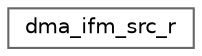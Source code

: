 digraph "Graphical Class Hierarchy"
{
 // LATEX_PDF_SIZE
  bgcolor="transparent";
  edge [fontname=Helvetica,fontsize=10,labelfontname=Helvetica,labelfontsize=10];
  node [fontname=Helvetica,fontsize=10,shape=box,height=0.2,width=0.4];
  rankdir="LR";
  Node0 [id="Node000000",label="dma_ifm_src_r",height=0.2,width=0.4,color="grey40", fillcolor="white", style="filled",URL="$structdma__ifm__src__r.html",tooltip=" "];
}
